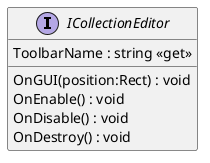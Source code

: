 @startuml
interface ICollectionEditor {
    ToolbarName : string <<get>>
    OnGUI(position:Rect) : void
    OnEnable() : void
    OnDisable() : void
    OnDestroy() : void
}
@enduml
